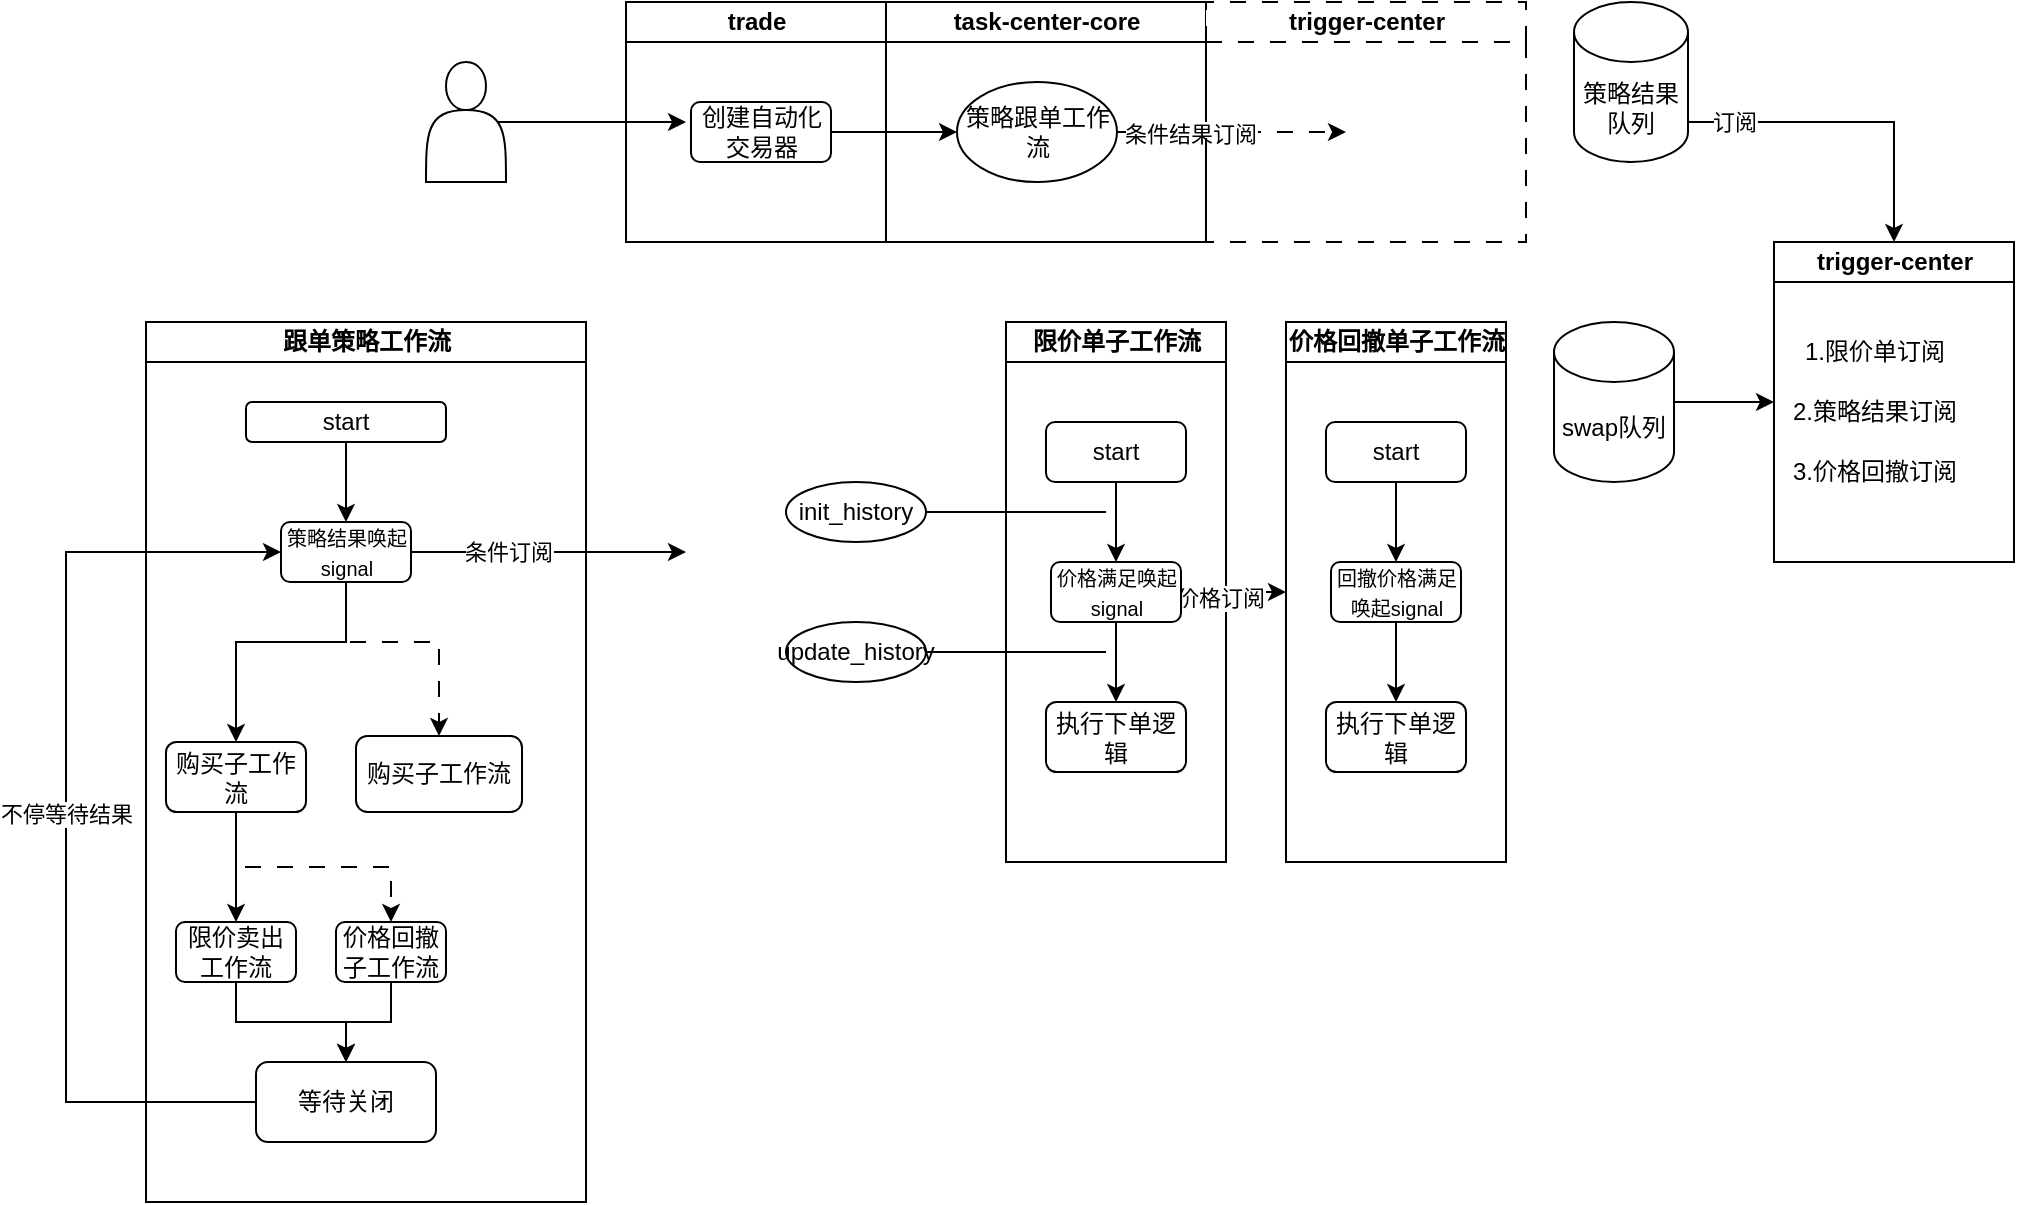 <mxfile version="28.0.7">
  <diagram name="第 1 页" id="Wm7DjzOjhY3zY5XrvVqz">
    <mxGraphModel dx="2237" dy="775" grid="1" gridSize="10" guides="1" tooltips="1" connect="1" arrows="1" fold="1" page="1" pageScale="1" pageWidth="827" pageHeight="1169" math="0" shadow="0">
      <root>
        <mxCell id="0" />
        <mxCell id="1" parent="0" />
        <mxCell id="rgNBKKupeEj_MK_goelM-68" style="edgeStyle=orthogonalEdgeStyle;rounded=0;orthogonalLoop=1;jettySize=auto;html=1;exitX=0.9;exitY=0.5;exitDx=0;exitDy=0;exitPerimeter=0;" parent="1" source="tRNVDW8AJXRH3d491mD7-56" edge="1">
          <mxGeometry relative="1" as="geometry">
            <mxPoint x="-20" y="150" as="targetPoint" />
          </mxGeometry>
        </mxCell>
        <mxCell id="tRNVDW8AJXRH3d491mD7-56" value="" style="shape=actor;whiteSpace=wrap;html=1;" parent="1" vertex="1">
          <mxGeometry x="-150" y="120" width="40" height="60" as="geometry" />
        </mxCell>
        <mxCell id="rgNBKKupeEj_MK_goelM-48" style="edgeStyle=orthogonalEdgeStyle;rounded=0;orthogonalLoop=1;jettySize=auto;html=1;exitX=0.5;exitY=1;exitDx=0;exitDy=0;exitPerimeter=0;entryX=0.5;entryY=0;entryDx=0;entryDy=0;" parent="1" source="tRNVDW8AJXRH3d491mD7-62" target="rgNBKKupeEj_MK_goelM-39" edge="1">
          <mxGeometry relative="1" as="geometry">
            <Array as="points">
              <mxPoint x="451" y="150" />
              <mxPoint x="584" y="150" />
            </Array>
          </mxGeometry>
        </mxCell>
        <mxCell id="rgNBKKupeEj_MK_goelM-49" value="订阅" style="edgeLabel;html=1;align=center;verticalAlign=middle;resizable=0;points=[];" parent="rgNBKKupeEj_MK_goelM-48" vertex="1" connectable="0">
          <mxGeometry x="-0.306" relative="1" as="geometry">
            <mxPoint as="offset" />
          </mxGeometry>
        </mxCell>
        <mxCell id="tRNVDW8AJXRH3d491mD7-62" value="策略结果队列" style="shape=cylinder3;whiteSpace=wrap;html=1;boundedLbl=1;backgroundOutline=1;size=15;" parent="1" vertex="1">
          <mxGeometry x="424" y="90" width="57" height="80" as="geometry" />
        </mxCell>
        <mxCell id="tRNVDW8AJXRH3d491mD7-53" value="trade" style="swimlane;startSize=20;html=1;" parent="1" vertex="1">
          <mxGeometry x="-50" y="90" width="130" height="120" as="geometry" />
        </mxCell>
        <mxCell id="tRNVDW8AJXRH3d491mD7-59" value="创建&lt;span style=&quot;background-color: transparent; color: light-dark(rgb(0, 0, 0), rgb(255, 255, 255));&quot;&gt;自动化交易器&lt;/span&gt;" style="rounded=1;whiteSpace=wrap;html=1;" parent="tRNVDW8AJXRH3d491mD7-53" vertex="1">
          <mxGeometry x="32.5" y="50" width="70" height="30" as="geometry" />
        </mxCell>
        <mxCell id="tRNVDW8AJXRH3d491mD7-54" value="task-center-core" style="swimlane;startSize=20;html=1;" parent="1" vertex="1">
          <mxGeometry x="80" y="90" width="160" height="120" as="geometry" />
        </mxCell>
        <mxCell id="rgNBKKupeEj_MK_goelM-58" style="edgeStyle=orthogonalEdgeStyle;rounded=0;orthogonalLoop=1;jettySize=auto;html=1;exitX=1;exitY=0.5;exitDx=0;exitDy=0;dashed=1;dashPattern=8 8;" parent="tRNVDW8AJXRH3d491mD7-54" source="tRNVDW8AJXRH3d491mD7-110" edge="1">
          <mxGeometry relative="1" as="geometry">
            <mxPoint x="230" y="65" as="targetPoint" />
          </mxGeometry>
        </mxCell>
        <mxCell id="rgNBKKupeEj_MK_goelM-59" value="条件结果订阅" style="edgeLabel;html=1;align=center;verticalAlign=middle;resizable=0;points=[];" parent="rgNBKKupeEj_MK_goelM-58" vertex="1" connectable="0">
          <mxGeometry x="-0.365" y="-1" relative="1" as="geometry">
            <mxPoint as="offset" />
          </mxGeometry>
        </mxCell>
        <mxCell id="tRNVDW8AJXRH3d491mD7-110" value="策略跟单工作流" style="ellipse;whiteSpace=wrap;html=1;" parent="tRNVDW8AJXRH3d491mD7-54" vertex="1">
          <mxGeometry x="35.5" y="40" width="80" height="50" as="geometry" />
        </mxCell>
        <mxCell id="rgNBKKupeEj_MK_goelM-20" value="跟单策略工作流" style="swimlane;startSize=20;html=1;" parent="1" vertex="1">
          <mxGeometry x="-290" y="250" width="220" height="440" as="geometry" />
        </mxCell>
        <mxCell id="rgNBKKupeEj_MK_goelM-24" style="edgeStyle=orthogonalEdgeStyle;rounded=0;orthogonalLoop=1;jettySize=auto;html=1;exitX=0.5;exitY=1;exitDx=0;exitDy=0;entryX=0.5;entryY=0;entryDx=0;entryDy=0;" parent="rgNBKKupeEj_MK_goelM-20" source="rgNBKKupeEj_MK_goelM-21" target="rgNBKKupeEj_MK_goelM-22" edge="1">
          <mxGeometry relative="1" as="geometry" />
        </mxCell>
        <mxCell id="rgNBKKupeEj_MK_goelM-21" value="start" style="rounded=1;whiteSpace=wrap;html=1;" parent="rgNBKKupeEj_MK_goelM-20" vertex="1">
          <mxGeometry x="50" y="40" width="100" height="20" as="geometry" />
        </mxCell>
        <mxCell id="rgNBKKupeEj_MK_goelM-25" style="edgeStyle=orthogonalEdgeStyle;rounded=0;orthogonalLoop=1;jettySize=auto;html=1;exitX=0.5;exitY=1;exitDx=0;exitDy=0;entryX=0.5;entryY=0;entryDx=0;entryDy=0;" parent="rgNBKKupeEj_MK_goelM-20" source="rgNBKKupeEj_MK_goelM-22" target="rgNBKKupeEj_MK_goelM-23" edge="1">
          <mxGeometry relative="1" as="geometry">
            <Array as="points">
              <mxPoint x="100" y="160" />
              <mxPoint x="45" y="160" />
            </Array>
          </mxGeometry>
        </mxCell>
        <mxCell id="xhZTuCKGOpIAQWs4_32T-6" style="edgeStyle=orthogonalEdgeStyle;rounded=0;orthogonalLoop=1;jettySize=auto;html=1;exitX=0.5;exitY=1;exitDx=0;exitDy=0;entryX=0.5;entryY=0;entryDx=0;entryDy=0;dashed=1;dashPattern=8 8;" edge="1" parent="rgNBKKupeEj_MK_goelM-20" source="rgNBKKupeEj_MK_goelM-22" target="xhZTuCKGOpIAQWs4_32T-5">
          <mxGeometry relative="1" as="geometry">
            <Array as="points">
              <mxPoint x="100" y="160" />
              <mxPoint x="147" y="160" />
            </Array>
          </mxGeometry>
        </mxCell>
        <mxCell id="xhZTuCKGOpIAQWs4_32T-21" style="edgeStyle=orthogonalEdgeStyle;rounded=0;orthogonalLoop=1;jettySize=auto;html=1;exitX=1;exitY=0.5;exitDx=0;exitDy=0;" edge="1" parent="rgNBKKupeEj_MK_goelM-20" source="rgNBKKupeEj_MK_goelM-22">
          <mxGeometry relative="1" as="geometry">
            <mxPoint x="270" y="115" as="targetPoint" />
          </mxGeometry>
        </mxCell>
        <mxCell id="xhZTuCKGOpIAQWs4_32T-22" value="条件订阅" style="edgeLabel;html=1;align=center;verticalAlign=middle;resizable=0;points=[];" vertex="1" connectable="0" parent="xhZTuCKGOpIAQWs4_32T-21">
          <mxGeometry x="-0.297" relative="1" as="geometry">
            <mxPoint as="offset" />
          </mxGeometry>
        </mxCell>
        <mxCell id="rgNBKKupeEj_MK_goelM-22" value="&lt;span style=&quot;font-size: 10px;&quot;&gt;策略结果唤起signal&lt;/span&gt;" style="rounded=1;whiteSpace=wrap;html=1;" parent="rgNBKKupeEj_MK_goelM-20" vertex="1">
          <mxGeometry x="67.5" y="100" width="65" height="30" as="geometry" />
        </mxCell>
        <mxCell id="xhZTuCKGOpIAQWs4_32T-9" style="edgeStyle=orthogonalEdgeStyle;rounded=0;orthogonalLoop=1;jettySize=auto;html=1;exitX=0.5;exitY=1;exitDx=0;exitDy=0;entryX=0.5;entryY=0;entryDx=0;entryDy=0;" edge="1" parent="rgNBKKupeEj_MK_goelM-20" source="rgNBKKupeEj_MK_goelM-23" target="xhZTuCKGOpIAQWs4_32T-7">
          <mxGeometry relative="1" as="geometry" />
        </mxCell>
        <mxCell id="xhZTuCKGOpIAQWs4_32T-10" style="edgeStyle=orthogonalEdgeStyle;rounded=0;orthogonalLoop=1;jettySize=auto;html=1;exitX=0.5;exitY=1;exitDx=0;exitDy=0;entryX=0.5;entryY=0;entryDx=0;entryDy=0;dashed=1;dashPattern=8 8;" edge="1" parent="rgNBKKupeEj_MK_goelM-20" source="rgNBKKupeEj_MK_goelM-23" target="xhZTuCKGOpIAQWs4_32T-8">
          <mxGeometry relative="1" as="geometry" />
        </mxCell>
        <mxCell id="rgNBKKupeEj_MK_goelM-23" value="购买子工作流" style="rounded=1;whiteSpace=wrap;html=1;" parent="rgNBKKupeEj_MK_goelM-20" vertex="1">
          <mxGeometry x="10" y="210" width="70" height="35" as="geometry" />
        </mxCell>
        <mxCell id="xhZTuCKGOpIAQWs4_32T-5" value="购买子工作流" style="rounded=1;whiteSpace=wrap;html=1;" vertex="1" parent="rgNBKKupeEj_MK_goelM-20">
          <mxGeometry x="105" y="207" width="83" height="38" as="geometry" />
        </mxCell>
        <mxCell id="xhZTuCKGOpIAQWs4_32T-12" style="edgeStyle=orthogonalEdgeStyle;rounded=0;orthogonalLoop=1;jettySize=auto;html=1;exitX=0.5;exitY=1;exitDx=0;exitDy=0;entryX=0.5;entryY=0;entryDx=0;entryDy=0;" edge="1" parent="rgNBKKupeEj_MK_goelM-20" source="xhZTuCKGOpIAQWs4_32T-7" target="xhZTuCKGOpIAQWs4_32T-11">
          <mxGeometry relative="1" as="geometry" />
        </mxCell>
        <mxCell id="xhZTuCKGOpIAQWs4_32T-7" value="限价卖出工作流" style="rounded=1;whiteSpace=wrap;html=1;" vertex="1" parent="rgNBKKupeEj_MK_goelM-20">
          <mxGeometry x="15" y="300" width="60" height="30" as="geometry" />
        </mxCell>
        <mxCell id="xhZTuCKGOpIAQWs4_32T-13" style="edgeStyle=orthogonalEdgeStyle;rounded=0;orthogonalLoop=1;jettySize=auto;html=1;exitX=0.5;exitY=1;exitDx=0;exitDy=0;entryX=0.5;entryY=0;entryDx=0;entryDy=0;" edge="1" parent="rgNBKKupeEj_MK_goelM-20" source="xhZTuCKGOpIAQWs4_32T-8" target="xhZTuCKGOpIAQWs4_32T-11">
          <mxGeometry relative="1" as="geometry" />
        </mxCell>
        <mxCell id="xhZTuCKGOpIAQWs4_32T-8" value="价格回撤子工作流" style="rounded=1;whiteSpace=wrap;html=1;" vertex="1" parent="rgNBKKupeEj_MK_goelM-20">
          <mxGeometry x="95" y="300" width="55" height="30" as="geometry" />
        </mxCell>
        <mxCell id="xhZTuCKGOpIAQWs4_32T-14" value="不停等待结果" style="edgeStyle=orthogonalEdgeStyle;rounded=0;orthogonalLoop=1;jettySize=auto;html=1;exitX=0;exitY=0.5;exitDx=0;exitDy=0;entryX=0;entryY=0.5;entryDx=0;entryDy=0;" edge="1" parent="rgNBKKupeEj_MK_goelM-20" source="xhZTuCKGOpIAQWs4_32T-11" target="rgNBKKupeEj_MK_goelM-22">
          <mxGeometry relative="1" as="geometry">
            <mxPoint x="-50" y="110" as="targetPoint" />
            <Array as="points">
              <mxPoint x="-40" y="390" />
              <mxPoint x="-40" y="115" />
            </Array>
          </mxGeometry>
        </mxCell>
        <mxCell id="xhZTuCKGOpIAQWs4_32T-11" value="等待关闭" style="rounded=1;whiteSpace=wrap;html=1;" vertex="1" parent="rgNBKKupeEj_MK_goelM-20">
          <mxGeometry x="55" y="370" width="90" height="40" as="geometry" />
        </mxCell>
        <mxCell id="rgNBKKupeEj_MK_goelM-27" value="限价单子工作流" style="swimlane;startSize=20;html=1;" parent="1" vertex="1">
          <mxGeometry x="140" y="250" width="110" height="270" as="geometry" />
        </mxCell>
        <mxCell id="rgNBKKupeEj_MK_goelM-28" style="edgeStyle=orthogonalEdgeStyle;rounded=0;orthogonalLoop=1;jettySize=auto;html=1;exitX=0.5;exitY=1;exitDx=0;exitDy=0;entryX=0.5;entryY=0;entryDx=0;entryDy=0;" parent="rgNBKKupeEj_MK_goelM-27" source="rgNBKKupeEj_MK_goelM-29" target="rgNBKKupeEj_MK_goelM-31" edge="1">
          <mxGeometry relative="1" as="geometry">
            <Array as="points">
              <mxPoint x="55" y="100" />
              <mxPoint x="55" y="100" />
            </Array>
          </mxGeometry>
        </mxCell>
        <mxCell id="rgNBKKupeEj_MK_goelM-29" value="start" style="rounded=1;whiteSpace=wrap;html=1;" parent="rgNBKKupeEj_MK_goelM-27" vertex="1">
          <mxGeometry x="20" y="50" width="70" height="30" as="geometry" />
        </mxCell>
        <mxCell id="rgNBKKupeEj_MK_goelM-30" style="edgeStyle=orthogonalEdgeStyle;rounded=0;orthogonalLoop=1;jettySize=auto;html=1;exitX=0.5;exitY=1;exitDx=0;exitDy=0;entryX=0.5;entryY=0;entryDx=0;entryDy=0;" parent="rgNBKKupeEj_MK_goelM-27" source="rgNBKKupeEj_MK_goelM-31" target="rgNBKKupeEj_MK_goelM-32" edge="1">
          <mxGeometry relative="1" as="geometry" />
        </mxCell>
        <mxCell id="xhZTuCKGOpIAQWs4_32T-24" style="edgeStyle=orthogonalEdgeStyle;rounded=0;orthogonalLoop=1;jettySize=auto;html=1;exitX=1;exitY=0.5;exitDx=0;exitDy=0;" edge="1" parent="rgNBKKupeEj_MK_goelM-27" source="rgNBKKupeEj_MK_goelM-31">
          <mxGeometry relative="1" as="geometry">
            <mxPoint x="140" y="135" as="targetPoint" />
          </mxGeometry>
        </mxCell>
        <mxCell id="xhZTuCKGOpIAQWs4_32T-25" value="价格订阅" style="edgeLabel;html=1;align=center;verticalAlign=middle;resizable=0;points=[];" vertex="1" connectable="0" parent="xhZTuCKGOpIAQWs4_32T-24">
          <mxGeometry x="-0.264" y="-3" relative="1" as="geometry">
            <mxPoint as="offset" />
          </mxGeometry>
        </mxCell>
        <mxCell id="rgNBKKupeEj_MK_goelM-31" value="&lt;span style=&quot;font-size: 10px;&quot;&gt;价格满足唤起signal&lt;/span&gt;" style="rounded=1;whiteSpace=wrap;html=1;" parent="rgNBKKupeEj_MK_goelM-27" vertex="1">
          <mxGeometry x="22.5" y="120" width="65" height="30" as="geometry" />
        </mxCell>
        <mxCell id="rgNBKKupeEj_MK_goelM-32" value="执行下单逻辑" style="rounded=1;whiteSpace=wrap;html=1;" parent="rgNBKKupeEj_MK_goelM-27" vertex="1">
          <mxGeometry x="20" y="190" width="70" height="35" as="geometry" />
        </mxCell>
        <mxCell id="rgNBKKupeEj_MK_goelM-33" value="价格回撤单子工作流" style="swimlane;startSize=20;html=1;" parent="1" vertex="1">
          <mxGeometry x="280" y="250" width="110" height="270" as="geometry" />
        </mxCell>
        <mxCell id="rgNBKKupeEj_MK_goelM-34" style="edgeStyle=orthogonalEdgeStyle;rounded=0;orthogonalLoop=1;jettySize=auto;html=1;exitX=0.5;exitY=1;exitDx=0;exitDy=0;entryX=0.5;entryY=0;entryDx=0;entryDy=0;" parent="rgNBKKupeEj_MK_goelM-33" source="rgNBKKupeEj_MK_goelM-35" target="rgNBKKupeEj_MK_goelM-37" edge="1">
          <mxGeometry relative="1" as="geometry" />
        </mxCell>
        <mxCell id="rgNBKKupeEj_MK_goelM-35" value="start" style="rounded=1;whiteSpace=wrap;html=1;" parent="rgNBKKupeEj_MK_goelM-33" vertex="1">
          <mxGeometry x="20" y="50" width="70" height="30" as="geometry" />
        </mxCell>
        <mxCell id="rgNBKKupeEj_MK_goelM-36" style="edgeStyle=orthogonalEdgeStyle;rounded=0;orthogonalLoop=1;jettySize=auto;html=1;exitX=0.5;exitY=1;exitDx=0;exitDy=0;entryX=0.5;entryY=0;entryDx=0;entryDy=0;" parent="rgNBKKupeEj_MK_goelM-33" source="rgNBKKupeEj_MK_goelM-37" target="rgNBKKupeEj_MK_goelM-38" edge="1">
          <mxGeometry relative="1" as="geometry" />
        </mxCell>
        <mxCell id="rgNBKKupeEj_MK_goelM-37" value="&lt;span style=&quot;font-size: 10px;&quot;&gt;回撤价格满足唤起signal&lt;/span&gt;" style="rounded=1;whiteSpace=wrap;html=1;" parent="rgNBKKupeEj_MK_goelM-33" vertex="1">
          <mxGeometry x="22.5" y="120" width="65" height="30" as="geometry" />
        </mxCell>
        <mxCell id="rgNBKKupeEj_MK_goelM-38" value="执行下单逻辑" style="rounded=1;whiteSpace=wrap;html=1;" parent="rgNBKKupeEj_MK_goelM-33" vertex="1">
          <mxGeometry x="20" y="190" width="70" height="35" as="geometry" />
        </mxCell>
        <mxCell id="rgNBKKupeEj_MK_goelM-39" value="trigger-center" style="swimlane;startSize=20;html=1;" parent="1" vertex="1">
          <mxGeometry x="524" y="210" width="120" height="160" as="geometry">
            <mxRectangle x="80" y="720" width="110" height="30" as="alternateBounds" />
          </mxGeometry>
        </mxCell>
        <mxCell id="rgNBKKupeEj_MK_goelM-46" value="2.策略结果订阅" style="text;html=1;align=center;verticalAlign=middle;resizable=0;points=[];autosize=1;strokeColor=none;fillColor=none;" parent="rgNBKKupeEj_MK_goelM-39" vertex="1">
          <mxGeometry x="-5" y="70" width="110" height="30" as="geometry" />
        </mxCell>
        <mxCell id="rgNBKKupeEj_MK_goelM-47" value="3.价格回撤订阅" style="text;html=1;align=center;verticalAlign=middle;resizable=0;points=[];autosize=1;strokeColor=none;fillColor=none;" parent="rgNBKKupeEj_MK_goelM-39" vertex="1">
          <mxGeometry x="-5" y="100" width="110" height="30" as="geometry" />
        </mxCell>
        <mxCell id="rgNBKKupeEj_MK_goelM-45" value="1.限价单订阅" style="text;html=1;align=center;verticalAlign=middle;resizable=0;points=[];autosize=1;strokeColor=none;fillColor=none;" parent="rgNBKKupeEj_MK_goelM-39" vertex="1">
          <mxGeometry x="5" y="40" width="90" height="30" as="geometry" />
        </mxCell>
        <mxCell id="rgNBKKupeEj_MK_goelM-51" style="edgeStyle=orthogonalEdgeStyle;rounded=0;orthogonalLoop=1;jettySize=auto;html=1;exitX=1;exitY=0.5;exitDx=0;exitDy=0;exitPerimeter=0;" parent="1" source="rgNBKKupeEj_MK_goelM-50" target="rgNBKKupeEj_MK_goelM-39" edge="1">
          <mxGeometry relative="1" as="geometry" />
        </mxCell>
        <mxCell id="rgNBKKupeEj_MK_goelM-50" value="swap队列" style="shape=cylinder3;whiteSpace=wrap;html=1;boundedLbl=1;backgroundOutline=1;size=15;" parent="1" vertex="1">
          <mxGeometry x="414" y="250" width="60" height="80" as="geometry" />
        </mxCell>
        <mxCell id="rgNBKKupeEj_MK_goelM-53" style="edgeStyle=orthogonalEdgeStyle;rounded=0;orthogonalLoop=1;jettySize=auto;html=1;exitX=1;exitY=0.5;exitDx=0;exitDy=0;entryX=0;entryY=0.5;entryDx=0;entryDy=0;" parent="1" source="tRNVDW8AJXRH3d491mD7-59" target="tRNVDW8AJXRH3d491mD7-110" edge="1">
          <mxGeometry relative="1" as="geometry" />
        </mxCell>
        <mxCell id="rgNBKKupeEj_MK_goelM-54" value="trigger-center" style="swimlane;startSize=20;html=1;dashed=1;dashPattern=8 8;" parent="1" vertex="1">
          <mxGeometry x="240" y="90" width="160" height="120" as="geometry" />
        </mxCell>
        <mxCell id="xhZTuCKGOpIAQWs4_32T-19" style="edgeStyle=orthogonalEdgeStyle;rounded=0;orthogonalLoop=1;jettySize=auto;html=1;exitX=1;exitY=0.5;exitDx=0;exitDy=0;shape=wire;dashed=1;endArrow=none;endFill=0;" edge="1" parent="1" source="xhZTuCKGOpIAQWs4_32T-3">
          <mxGeometry relative="1" as="geometry">
            <mxPoint x="190" y="345" as="targetPoint" />
          </mxGeometry>
        </mxCell>
        <mxCell id="xhZTuCKGOpIAQWs4_32T-3" value="init_history" style="ellipse;whiteSpace=wrap;html=1;" vertex="1" parent="1">
          <mxGeometry x="30" y="330" width="70" height="30" as="geometry" />
        </mxCell>
        <mxCell id="xhZTuCKGOpIAQWs4_32T-20" style="edgeStyle=orthogonalEdgeStyle;rounded=0;orthogonalLoop=1;jettySize=auto;html=1;exitX=1;exitY=0.5;exitDx=0;exitDy=0;endArrow=none;endFill=0;" edge="1" parent="1" source="xhZTuCKGOpIAQWs4_32T-4">
          <mxGeometry relative="1" as="geometry">
            <mxPoint x="190" y="415" as="targetPoint" />
          </mxGeometry>
        </mxCell>
        <mxCell id="xhZTuCKGOpIAQWs4_32T-4" value="update_history" style="ellipse;whiteSpace=wrap;html=1;" vertex="1" parent="1">
          <mxGeometry x="30" y="400" width="70" height="30" as="geometry" />
        </mxCell>
      </root>
    </mxGraphModel>
  </diagram>
</mxfile>
